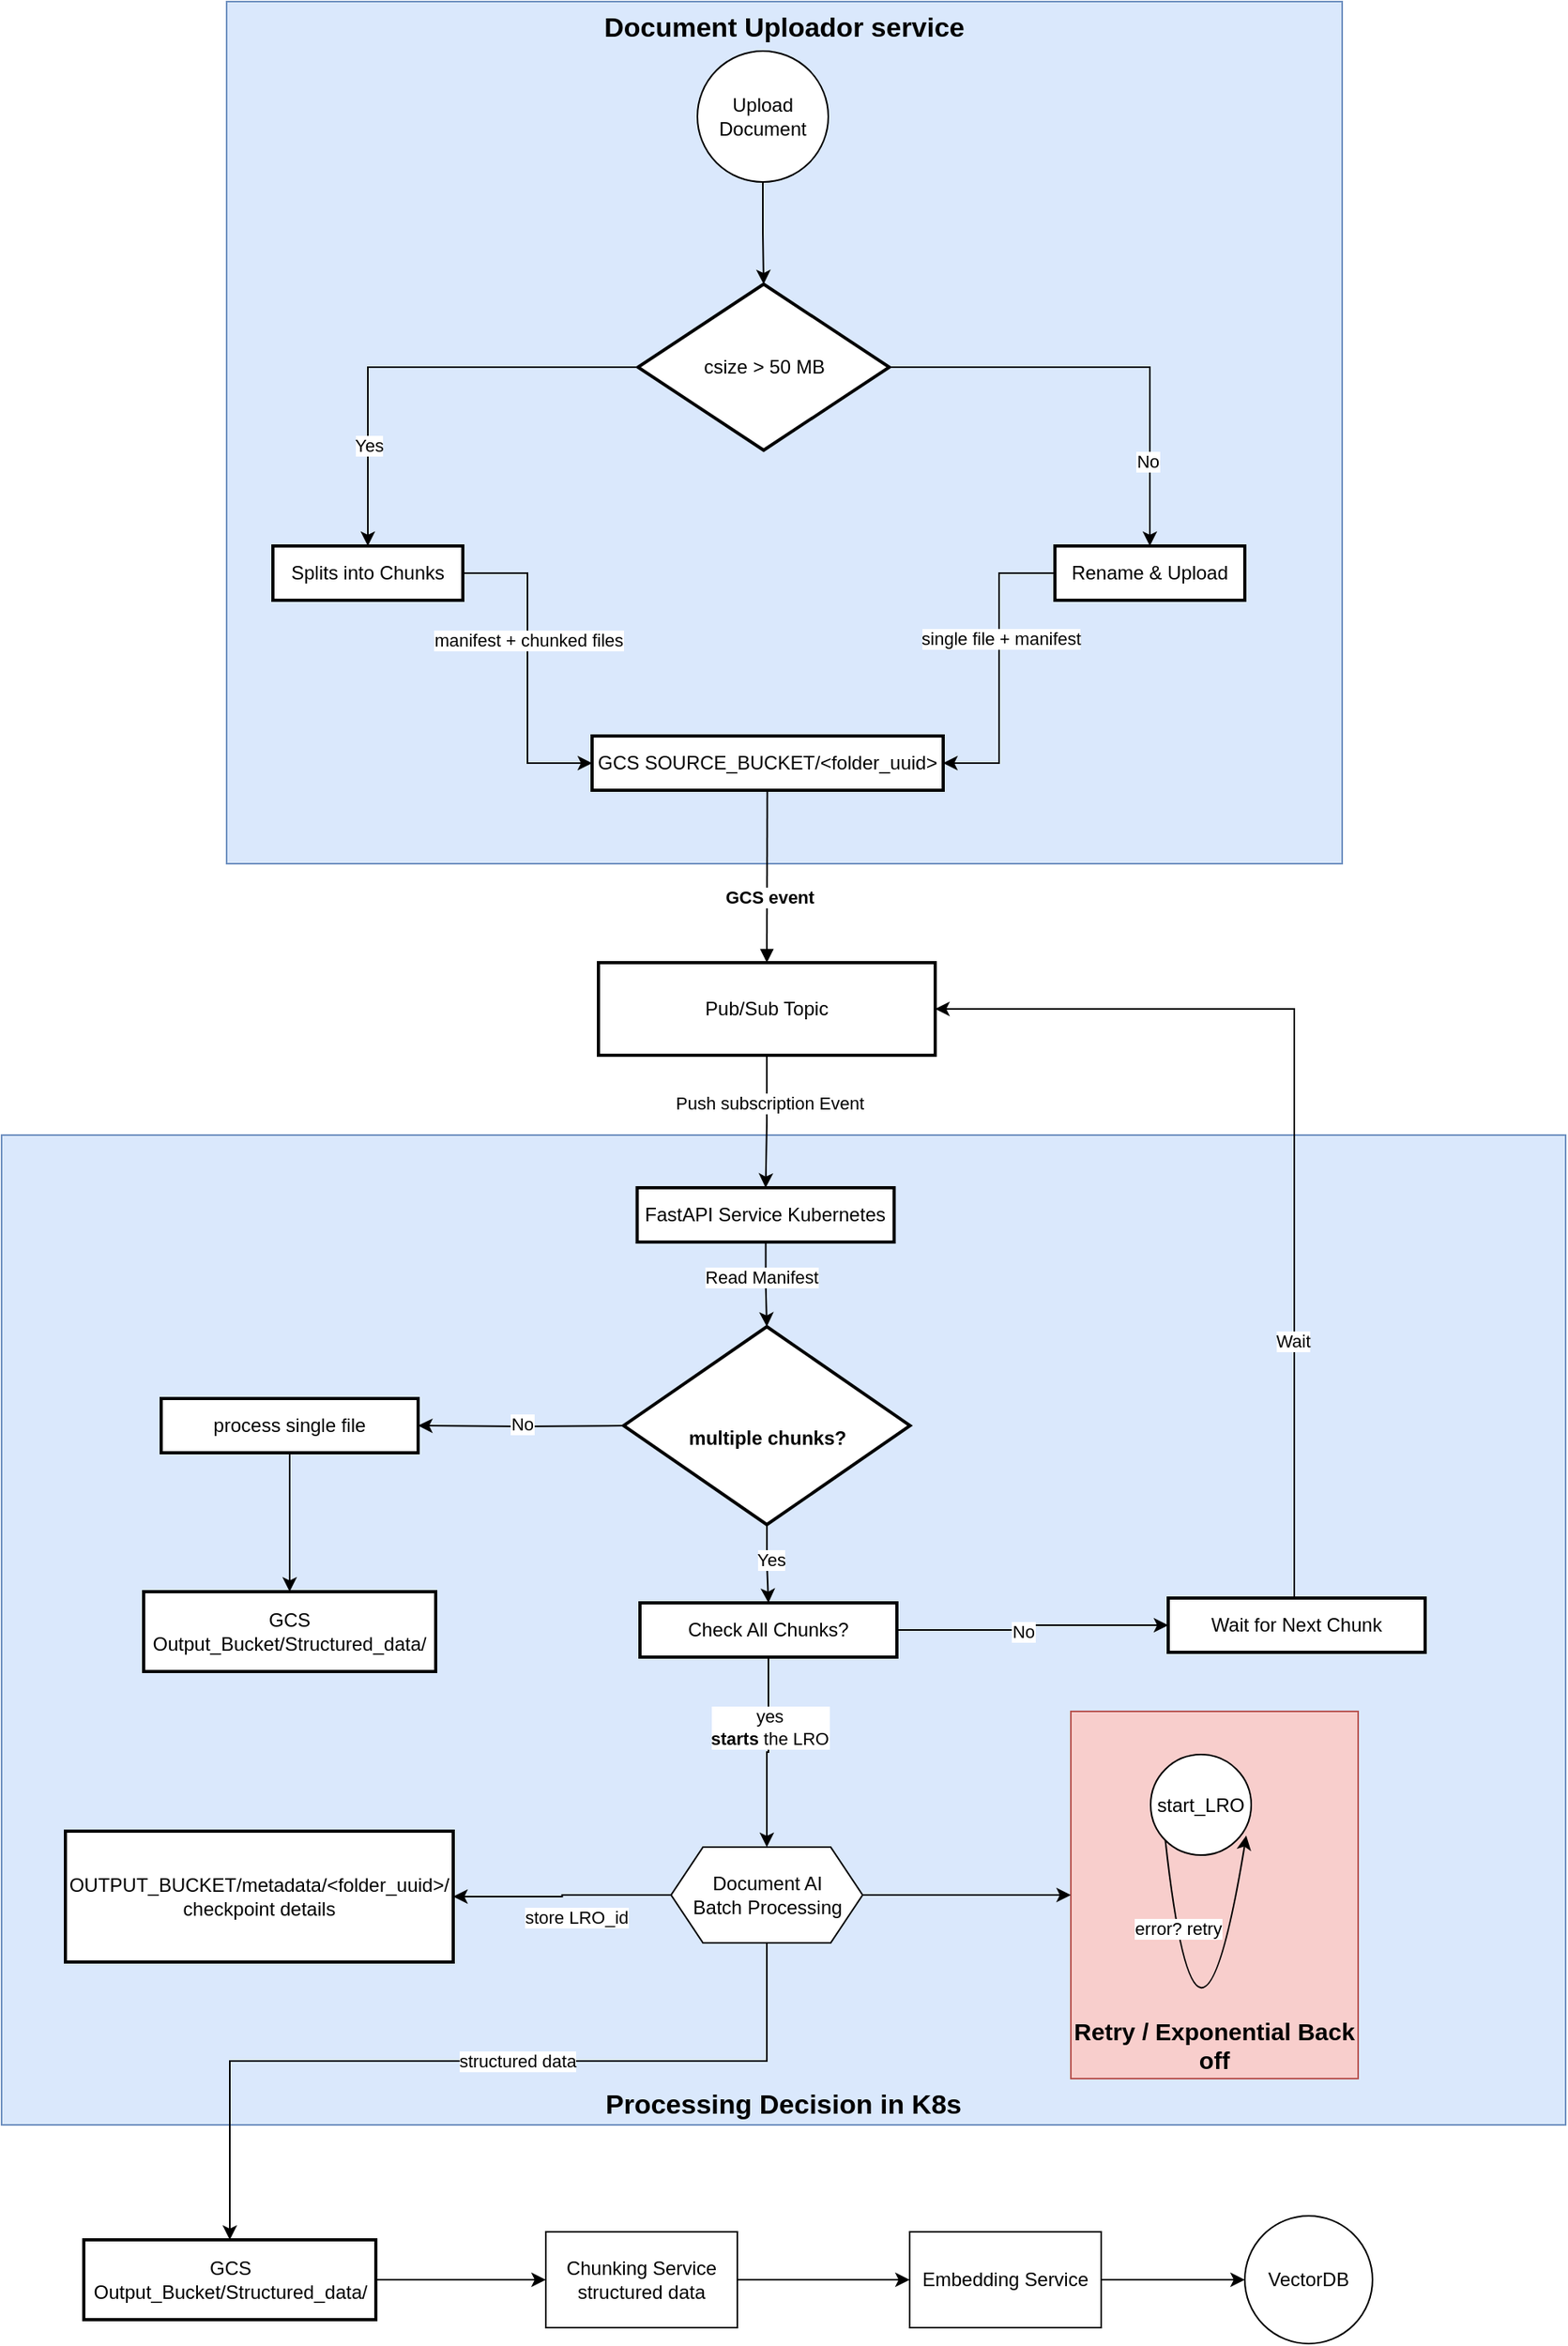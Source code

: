 <mxfile version="21.6.8" type="device">
  <diagram name="Page-1" id="K1iN2CGBCRCByr8UfI75">
    <mxGraphModel dx="2268" dy="820" grid="1" gridSize="10" guides="1" tooltips="1" connect="1" arrows="1" fold="1" page="1" pageScale="1" pageWidth="850" pageHeight="1100" math="0" shadow="0">
      <root>
        <mxCell id="0" />
        <mxCell id="1" parent="0" />
        <mxCell id="hzUR-m8EArH3iYTb1_M--12" value="&lt;b&gt;&lt;font style=&quot;font-size: 17px;&quot;&gt;Processing Decision in K8s&lt;/font&gt;&lt;/b&gt;" style="rounded=0;whiteSpace=wrap;html=1;verticalAlign=bottom;fillColor=#dae8fc;strokeColor=#6c8ebf;" vertex="1" parent="1">
          <mxGeometry x="-170" y="790" width="980" height="620" as="geometry" />
        </mxCell>
        <mxCell id="Ngen-1MSQVI-7FVYuGFS-168" value="&lt;b&gt;&lt;font style=&quot;font-size: 17px;&quot;&gt;Document Uploador service&lt;/font&gt;&lt;/b&gt;" style="rounded=0;whiteSpace=wrap;html=1;fillColor=#dae8fc;strokeColor=#6c8ebf;verticalAlign=top;" parent="1" vertex="1">
          <mxGeometry x="-29" y="80" width="699" height="540" as="geometry" />
        </mxCell>
        <mxCell id="Ngen-1MSQVI-7FVYuGFS-134" value="Retry / Exponential Back off" style="rounded=0;whiteSpace=wrap;html=1;fillColor=#f8cecc;strokeColor=#b85450;verticalAlign=bottom;fontStyle=1;fontSize=15;" parent="1" vertex="1">
          <mxGeometry x="500" y="1151" width="180" height="230" as="geometry" />
        </mxCell>
        <mxCell id="Ngen-1MSQVI-7FVYuGFS-154" style="edgeStyle=orthogonalEdgeStyle;rounded=0;orthogonalLoop=1;jettySize=auto;html=1;entryX=0;entryY=0.5;entryDx=0;entryDy=0;" parent="1" source="Ngen-1MSQVI-7FVYuGFS-85" target="Ngen-1MSQVI-7FVYuGFS-87" edge="1">
          <mxGeometry relative="1" as="geometry" />
        </mxCell>
        <mxCell id="Ngen-1MSQVI-7FVYuGFS-156" value="manifest + chunked files" style="edgeLabel;html=1;align=center;verticalAlign=middle;resizable=0;points=[];" parent="Ngen-1MSQVI-7FVYuGFS-154" vertex="1" connectable="0">
          <mxGeometry x="-0.18" relative="1" as="geometry">
            <mxPoint as="offset" />
          </mxGeometry>
        </mxCell>
        <mxCell id="Ngen-1MSQVI-7FVYuGFS-85" value="Splits into Chunks" style="whiteSpace=wrap;strokeWidth=2;" parent="1" vertex="1">
          <mxGeometry y="421" width="119" height="34" as="geometry" />
        </mxCell>
        <mxCell id="Ngen-1MSQVI-7FVYuGFS-87" value="GCS SOURCE_BUCKET/&lt;folder_uuid&gt;" style="whiteSpace=wrap;strokeWidth=2;" parent="1" vertex="1">
          <mxGeometry x="200" y="540" width="220" height="34" as="geometry" />
        </mxCell>
        <mxCell id="hzUR-m8EArH3iYTb1_M--2" style="edgeStyle=orthogonalEdgeStyle;rounded=0;orthogonalLoop=1;jettySize=auto;html=1;entryX=0.5;entryY=0;entryDx=0;entryDy=0;" edge="1" parent="1" source="Ngen-1MSQVI-7FVYuGFS-88" target="hzUR-m8EArH3iYTb1_M--1">
          <mxGeometry relative="1" as="geometry" />
        </mxCell>
        <mxCell id="hzUR-m8EArH3iYTb1_M--3" value="Push subscription Event" style="edgeLabel;html=1;align=center;verticalAlign=middle;resizable=0;points=[];" vertex="1" connectable="0" parent="hzUR-m8EArH3iYTb1_M--2">
          <mxGeometry x="-0.068" y="1" relative="1" as="geometry">
            <mxPoint y="-9" as="offset" />
          </mxGeometry>
        </mxCell>
        <mxCell id="Ngen-1MSQVI-7FVYuGFS-88" value="Pub/Sub Topic" style="whiteSpace=wrap;strokeWidth=2;" parent="1" vertex="1">
          <mxGeometry x="204" y="682" width="211" height="58" as="geometry" />
        </mxCell>
        <mxCell id="Ngen-1MSQVI-7FVYuGFS-116" style="edgeStyle=orthogonalEdgeStyle;rounded=0;orthogonalLoop=1;jettySize=auto;html=1;entryX=0;entryY=0.5;entryDx=0;entryDy=0;exitX=1;exitY=0.5;exitDx=0;exitDy=0;" parent="1" source="Ngen-1MSQVI-7FVYuGFS-164" target="Ngen-1MSQVI-7FVYuGFS-91" edge="1">
          <mxGeometry relative="1" as="geometry">
            <mxPoint x="419.5" y="1083" as="sourcePoint" />
          </mxGeometry>
        </mxCell>
        <mxCell id="Ngen-1MSQVI-7FVYuGFS-117" value="No" style="edgeLabel;html=1;align=center;verticalAlign=middle;resizable=0;points=[];" parent="Ngen-1MSQVI-7FVYuGFS-116" vertex="1" connectable="0">
          <mxGeometry x="-0.084" y="-1" relative="1" as="geometry">
            <mxPoint as="offset" />
          </mxGeometry>
        </mxCell>
        <mxCell id="Ngen-1MSQVI-7FVYuGFS-128" style="edgeStyle=orthogonalEdgeStyle;rounded=0;orthogonalLoop=1;jettySize=auto;html=1;exitX=0.5;exitY=1;exitDx=0;exitDy=0;" parent="1" source="Ngen-1MSQVI-7FVYuGFS-164" target="Ngen-1MSQVI-7FVYuGFS-125" edge="1">
          <mxGeometry relative="1" as="geometry">
            <mxPoint x="309.5" y="1155" as="sourcePoint" />
          </mxGeometry>
        </mxCell>
        <mxCell id="Ngen-1MSQVI-7FVYuGFS-143" value="yes&lt;br&gt;&lt;strong data-end=&quot;965&quot; data-start=&quot;955&quot;&gt;starts&lt;/strong&gt; the LRO" style="edgeLabel;html=1;align=center;verticalAlign=middle;resizable=0;points=[];" parent="Ngen-1MSQVI-7FVYuGFS-128" vertex="1" connectable="0">
          <mxGeometry x="-0.268" relative="1" as="geometry">
            <mxPoint as="offset" />
          </mxGeometry>
        </mxCell>
        <mxCell id="Ngen-1MSQVI-7FVYuGFS-161" style="edgeStyle=orthogonalEdgeStyle;rounded=0;orthogonalLoop=1;jettySize=auto;html=1;entryX=1;entryY=0.5;entryDx=0;entryDy=0;" parent="1" target="Ngen-1MSQVI-7FVYuGFS-159" edge="1">
          <mxGeometry relative="1" as="geometry">
            <mxPoint x="220.25" y="972" as="sourcePoint" />
          </mxGeometry>
        </mxCell>
        <mxCell id="Ngen-1MSQVI-7FVYuGFS-163" value="No" style="edgeLabel;html=1;align=center;verticalAlign=middle;resizable=0;points=[];" parent="Ngen-1MSQVI-7FVYuGFS-161" vertex="1" connectable="0">
          <mxGeometry x="-0.011" y="-2" relative="1" as="geometry">
            <mxPoint as="offset" />
          </mxGeometry>
        </mxCell>
        <mxCell id="hzUR-m8EArH3iYTb1_M--10" style="edgeStyle=orthogonalEdgeStyle;rounded=0;orthogonalLoop=1;jettySize=auto;html=1;entryX=0.5;entryY=0;entryDx=0;entryDy=0;" edge="1" parent="1" source="Ngen-1MSQVI-7FVYuGFS-89" target="Ngen-1MSQVI-7FVYuGFS-164">
          <mxGeometry relative="1" as="geometry" />
        </mxCell>
        <mxCell id="hzUR-m8EArH3iYTb1_M--11" value="Yes" style="edgeLabel;html=1;align=center;verticalAlign=middle;resizable=0;points=[];" vertex="1" connectable="0" parent="hzUR-m8EArH3iYTb1_M--10">
          <mxGeometry x="-0.117" y="2" relative="1" as="geometry">
            <mxPoint as="offset" />
          </mxGeometry>
        </mxCell>
        <mxCell id="Ngen-1MSQVI-7FVYuGFS-89" value="&#xa;multiple chunks?" style="rhombus;strokeWidth=2;whiteSpace=wrap;fontStyle=1" parent="1" vertex="1">
          <mxGeometry x="219.75" y="910" width="179.5" height="124" as="geometry" />
        </mxCell>
        <mxCell id="Ngen-1MSQVI-7FVYuGFS-166" style="edgeStyle=orthogonalEdgeStyle;rounded=0;orthogonalLoop=1;jettySize=auto;html=1;entryX=1;entryY=0.5;entryDx=0;entryDy=0;" parent="1" source="Ngen-1MSQVI-7FVYuGFS-91" target="Ngen-1MSQVI-7FVYuGFS-88" edge="1">
          <mxGeometry relative="1" as="geometry">
            <Array as="points">
              <mxPoint x="640" y="711" />
            </Array>
          </mxGeometry>
        </mxCell>
        <mxCell id="Ngen-1MSQVI-7FVYuGFS-167" value="Wait" style="edgeLabel;html=1;align=center;verticalAlign=middle;resizable=0;points=[];" parent="Ngen-1MSQVI-7FVYuGFS-166" vertex="1" connectable="0">
          <mxGeometry x="-0.456" y="1" relative="1" as="geometry">
            <mxPoint as="offset" />
          </mxGeometry>
        </mxCell>
        <mxCell id="Ngen-1MSQVI-7FVYuGFS-91" value="Wait for Next Chunk" style="whiteSpace=wrap;strokeWidth=2;" parent="1" vertex="1">
          <mxGeometry x="561" y="1080" width="161" height="34" as="geometry" />
        </mxCell>
        <mxCell id="Ngen-1MSQVI-7FVYuGFS-121" style="edgeStyle=orthogonalEdgeStyle;rounded=0;orthogonalLoop=1;jettySize=auto;html=1;exitX=0;exitY=0.5;exitDx=0;exitDy=0;" parent="1" source="Ngen-1MSQVI-7FVYuGFS-125" target="Ngen-1MSQVI-7FVYuGFS-92" edge="1">
          <mxGeometry relative="1" as="geometry">
            <mxPoint x="230" y="1231" as="sourcePoint" />
          </mxGeometry>
        </mxCell>
        <mxCell id="Ngen-1MSQVI-7FVYuGFS-123" value="store LRO_id" style="edgeLabel;html=1;align=center;verticalAlign=top;resizable=0;points=[];horizontal=1;" parent="Ngen-1MSQVI-7FVYuGFS-121" vertex="1" connectable="0">
          <mxGeometry x="-0.127" y="1" relative="1" as="geometry">
            <mxPoint as="offset" />
          </mxGeometry>
        </mxCell>
        <mxCell id="Ngen-1MSQVI-7FVYuGFS-92" value="OUTPUT_BUCKET/metadata/&lt;folder_uuid&gt;/&#xa;checkpoint details" style="whiteSpace=wrap;strokeWidth=2;" parent="1" vertex="1">
          <mxGeometry x="-130" y="1226" width="243" height="82" as="geometry" />
        </mxCell>
        <mxCell id="Ngen-1MSQVI-7FVYuGFS-138" style="edgeStyle=orthogonalEdgeStyle;rounded=0;orthogonalLoop=1;jettySize=auto;html=1;entryX=0;entryY=0.5;entryDx=0;entryDy=0;" parent="1" source="Ngen-1MSQVI-7FVYuGFS-97" target="Ngen-1MSQVI-7FVYuGFS-137" edge="1">
          <mxGeometry relative="1" as="geometry" />
        </mxCell>
        <mxCell id="Ngen-1MSQVI-7FVYuGFS-97" value="GCS Output_Bucket/Structured_data/" style="whiteSpace=wrap;strokeWidth=2;" parent="1" vertex="1">
          <mxGeometry x="-118.5" y="1482" width="183" height="50" as="geometry" />
        </mxCell>
        <mxCell id="Ngen-1MSQVI-7FVYuGFS-100" value="" style="curved=1;startArrow=none;endArrow=block;exitX=0.499;exitY=1;entryX=0.5;entryY=0;rounded=0;" parent="1" source="Ngen-1MSQVI-7FVYuGFS-87" target="Ngen-1MSQVI-7FVYuGFS-88" edge="1">
          <mxGeometry relative="1" as="geometry">
            <Array as="points" />
          </mxGeometry>
        </mxCell>
        <mxCell id="Ngen-1MSQVI-7FVYuGFS-112" value="&lt;b&gt;GCS event&lt;/b&gt;" style="edgeLabel;html=1;align=center;verticalAlign=middle;resizable=0;points=[];" parent="Ngen-1MSQVI-7FVYuGFS-100" vertex="1" connectable="0">
          <mxGeometry x="-0.291" y="1" relative="1" as="geometry">
            <mxPoint y="28" as="offset" />
          </mxGeometry>
        </mxCell>
        <mxCell id="Ngen-1MSQVI-7FVYuGFS-129" style="edgeStyle=orthogonalEdgeStyle;rounded=0;orthogonalLoop=1;jettySize=auto;html=1;entryX=0.5;entryY=0;entryDx=0;entryDy=0;" parent="1" source="Ngen-1MSQVI-7FVYuGFS-125" target="Ngen-1MSQVI-7FVYuGFS-97" edge="1">
          <mxGeometry relative="1" as="geometry">
            <Array as="points">
              <mxPoint x="310" y="1370" />
              <mxPoint x="-27" y="1370" />
            </Array>
          </mxGeometry>
        </mxCell>
        <mxCell id="Ngen-1MSQVI-7FVYuGFS-130" value="structured data" style="edgeLabel;html=1;align=center;verticalAlign=middle;resizable=0;points=[];" parent="Ngen-1MSQVI-7FVYuGFS-129" vertex="1" connectable="0">
          <mxGeometry x="-0.116" relative="1" as="geometry">
            <mxPoint as="offset" />
          </mxGeometry>
        </mxCell>
        <mxCell id="Ngen-1MSQVI-7FVYuGFS-135" style="edgeStyle=orthogonalEdgeStyle;rounded=0;orthogonalLoop=1;jettySize=auto;html=1;" parent="1" source="Ngen-1MSQVI-7FVYuGFS-125" target="Ngen-1MSQVI-7FVYuGFS-134" edge="1">
          <mxGeometry relative="1" as="geometry" />
        </mxCell>
        <mxCell id="Ngen-1MSQVI-7FVYuGFS-125" value="Document AI&lt;br&gt;Batch Processing" style="shape=hexagon;perimeter=hexagonPerimeter2;whiteSpace=wrap;html=1;fixedSize=1;" parent="1" vertex="1">
          <mxGeometry x="249.5" y="1236" width="120" height="60" as="geometry" />
        </mxCell>
        <mxCell id="Ngen-1MSQVI-7FVYuGFS-131" value="start_LRO" style="ellipse;whiteSpace=wrap;html=1;aspect=fixed;" parent="1" vertex="1">
          <mxGeometry x="550" y="1178" width="63" height="63" as="geometry" />
        </mxCell>
        <mxCell id="Ngen-1MSQVI-7FVYuGFS-132" value="" style="endArrow=classic;html=1;exitX=0;exitY=1;exitDx=0;exitDy=0;curved=1;entryX=0.951;entryY=0.806;entryDx=0;entryDy=0;entryPerimeter=0;" parent="1" source="Ngen-1MSQVI-7FVYuGFS-131" target="Ngen-1MSQVI-7FVYuGFS-131" edge="1">
          <mxGeometry width="50" height="50" relative="1" as="geometry">
            <mxPoint x="570.0" y="1257.998" as="sourcePoint" />
            <mxPoint x="632.748" y="1259.384" as="targetPoint" />
            <Array as="points">
              <mxPoint x="579.37" y="1414.71" />
            </Array>
          </mxGeometry>
        </mxCell>
        <mxCell id="Ngen-1MSQVI-7FVYuGFS-133" value="error? retry" style="edgeLabel;html=1;align=center;verticalAlign=middle;resizable=0;points=[];" parent="Ngen-1MSQVI-7FVYuGFS-132" vertex="1" connectable="0">
          <mxGeometry x="-0.703" y="1" relative="1" as="geometry">
            <mxPoint as="offset" />
          </mxGeometry>
        </mxCell>
        <mxCell id="Ngen-1MSQVI-7FVYuGFS-140" style="edgeStyle=orthogonalEdgeStyle;rounded=0;orthogonalLoop=1;jettySize=auto;html=1;entryX=0;entryY=0.5;entryDx=0;entryDy=0;" parent="1" source="Ngen-1MSQVI-7FVYuGFS-137" target="Ngen-1MSQVI-7FVYuGFS-139" edge="1">
          <mxGeometry relative="1" as="geometry" />
        </mxCell>
        <mxCell id="Ngen-1MSQVI-7FVYuGFS-137" value="Chunking Service&lt;br&gt;structured data" style="rounded=0;whiteSpace=wrap;html=1;" parent="1" vertex="1">
          <mxGeometry x="171" y="1477" width="120" height="60" as="geometry" />
        </mxCell>
        <mxCell id="hzUR-m8EArH3iYTb1_M--13" style="edgeStyle=orthogonalEdgeStyle;rounded=0;orthogonalLoop=1;jettySize=auto;html=1;entryX=0;entryY=0.5;entryDx=0;entryDy=0;" edge="1" parent="1" source="Ngen-1MSQVI-7FVYuGFS-139" target="Ngen-1MSQVI-7FVYuGFS-141">
          <mxGeometry relative="1" as="geometry" />
        </mxCell>
        <mxCell id="Ngen-1MSQVI-7FVYuGFS-139" value="Embedding Service" style="rounded=0;whiteSpace=wrap;html=1;" parent="1" vertex="1">
          <mxGeometry x="399" y="1477" width="120" height="60" as="geometry" />
        </mxCell>
        <mxCell id="Ngen-1MSQVI-7FVYuGFS-141" value="VectorDB" style="ellipse;whiteSpace=wrap;html=1;aspect=fixed;" parent="1" vertex="1">
          <mxGeometry x="609" y="1467" width="80" height="80" as="geometry" />
        </mxCell>
        <mxCell id="Ngen-1MSQVI-7FVYuGFS-147" style="edgeStyle=orthogonalEdgeStyle;rounded=0;orthogonalLoop=1;jettySize=auto;html=1;entryX=0.5;entryY=0;entryDx=0;entryDy=0;" parent="1" source="Ngen-1MSQVI-7FVYuGFS-145" target="Ngen-1MSQVI-7FVYuGFS-146" edge="1">
          <mxGeometry relative="1" as="geometry" />
        </mxCell>
        <mxCell id="Ngen-1MSQVI-7FVYuGFS-145" value="Upload Document" style="ellipse;whiteSpace=wrap;html=1;aspect=fixed;" parent="1" vertex="1">
          <mxGeometry x="266" y="111" width="82" height="82" as="geometry" />
        </mxCell>
        <mxCell id="Ngen-1MSQVI-7FVYuGFS-148" style="edgeStyle=orthogonalEdgeStyle;rounded=0;orthogonalLoop=1;jettySize=auto;html=1;" parent="1" source="Ngen-1MSQVI-7FVYuGFS-146" target="Ngen-1MSQVI-7FVYuGFS-85" edge="1">
          <mxGeometry relative="1" as="geometry" />
        </mxCell>
        <mxCell id="Ngen-1MSQVI-7FVYuGFS-158" value="Yes" style="edgeLabel;html=1;align=center;verticalAlign=middle;resizable=0;points=[];" parent="Ngen-1MSQVI-7FVYuGFS-148" vertex="1" connectable="0">
          <mxGeometry x="0.545" relative="1" as="geometry">
            <mxPoint as="offset" />
          </mxGeometry>
        </mxCell>
        <mxCell id="Ngen-1MSQVI-7FVYuGFS-150" style="edgeStyle=orthogonalEdgeStyle;rounded=0;orthogonalLoop=1;jettySize=auto;html=1;entryX=0.5;entryY=0;entryDx=0;entryDy=0;" parent="1" source="Ngen-1MSQVI-7FVYuGFS-146" target="Ngen-1MSQVI-7FVYuGFS-149" edge="1">
          <mxGeometry relative="1" as="geometry" />
        </mxCell>
        <mxCell id="Ngen-1MSQVI-7FVYuGFS-152" value="No" style="edgeLabel;html=1;align=center;verticalAlign=middle;resizable=0;points=[];" parent="Ngen-1MSQVI-7FVYuGFS-150" vertex="1" connectable="0">
          <mxGeometry x="0.609" y="-2" relative="1" as="geometry">
            <mxPoint as="offset" />
          </mxGeometry>
        </mxCell>
        <mxCell id="Ngen-1MSQVI-7FVYuGFS-146" value="csize &gt; 50 MB" style="rhombus;strokeWidth=2;whiteSpace=wrap;" parent="1" vertex="1">
          <mxGeometry x="228.75" y="257" width="157.5" height="104" as="geometry" />
        </mxCell>
        <mxCell id="Ngen-1MSQVI-7FVYuGFS-155" style="edgeStyle=orthogonalEdgeStyle;rounded=0;orthogonalLoop=1;jettySize=auto;html=1;entryX=1;entryY=0.5;entryDx=0;entryDy=0;" parent="1" source="Ngen-1MSQVI-7FVYuGFS-149" target="Ngen-1MSQVI-7FVYuGFS-87" edge="1">
          <mxGeometry relative="1" as="geometry" />
        </mxCell>
        <mxCell id="Ngen-1MSQVI-7FVYuGFS-157" value="single file + manifest" style="edgeLabel;html=1;align=center;verticalAlign=middle;resizable=0;points=[];" parent="Ngen-1MSQVI-7FVYuGFS-155" vertex="1" connectable="0">
          <mxGeometry x="-0.199" y="1" relative="1" as="geometry">
            <mxPoint as="offset" />
          </mxGeometry>
        </mxCell>
        <mxCell id="Ngen-1MSQVI-7FVYuGFS-149" value="Rename &amp; Upload" style="whiteSpace=wrap;strokeWidth=2;" parent="1" vertex="1">
          <mxGeometry x="490" y="421" width="119" height="34" as="geometry" />
        </mxCell>
        <mxCell id="Ngen-1MSQVI-7FVYuGFS-162" style="edgeStyle=orthogonalEdgeStyle;rounded=0;orthogonalLoop=1;jettySize=auto;html=1;entryX=0.5;entryY=0;entryDx=0;entryDy=0;" parent="1" source="Ngen-1MSQVI-7FVYuGFS-159" target="Ngen-1MSQVI-7FVYuGFS-160" edge="1">
          <mxGeometry relative="1" as="geometry" />
        </mxCell>
        <mxCell id="Ngen-1MSQVI-7FVYuGFS-159" value="process single file" style="whiteSpace=wrap;strokeWidth=2;" parent="1" vertex="1">
          <mxGeometry x="-70" y="955" width="161" height="34" as="geometry" />
        </mxCell>
        <mxCell id="Ngen-1MSQVI-7FVYuGFS-160" value="GCS Output_Bucket/Structured_data/" style="whiteSpace=wrap;strokeWidth=2;" parent="1" vertex="1">
          <mxGeometry x="-81" y="1076" width="183" height="50" as="geometry" />
        </mxCell>
        <mxCell id="Ngen-1MSQVI-7FVYuGFS-164" value="Check All Chunks?" style="whiteSpace=wrap;strokeWidth=2;" parent="1" vertex="1">
          <mxGeometry x="230" y="1083" width="161" height="34" as="geometry" />
        </mxCell>
        <mxCell id="hzUR-m8EArH3iYTb1_M--4" style="edgeStyle=orthogonalEdgeStyle;rounded=0;orthogonalLoop=1;jettySize=auto;html=1;entryX=0.5;entryY=0;entryDx=0;entryDy=0;" edge="1" parent="1" source="hzUR-m8EArH3iYTb1_M--1" target="Ngen-1MSQVI-7FVYuGFS-89">
          <mxGeometry relative="1" as="geometry" />
        </mxCell>
        <mxCell id="hzUR-m8EArH3iYTb1_M--5" value="Read Manifest" style="edgeLabel;html=1;align=center;verticalAlign=middle;resizable=0;points=[];" vertex="1" connectable="0" parent="hzUR-m8EArH3iYTb1_M--4">
          <mxGeometry x="-0.181" y="-3" relative="1" as="geometry">
            <mxPoint as="offset" />
          </mxGeometry>
        </mxCell>
        <mxCell id="hzUR-m8EArH3iYTb1_M--1" value="FastAPI Service Kubernetes" style="whiteSpace=wrap;strokeWidth=2;" vertex="1" parent="1">
          <mxGeometry x="228.25" y="823" width="161" height="34" as="geometry" />
        </mxCell>
      </root>
    </mxGraphModel>
  </diagram>
</mxfile>
